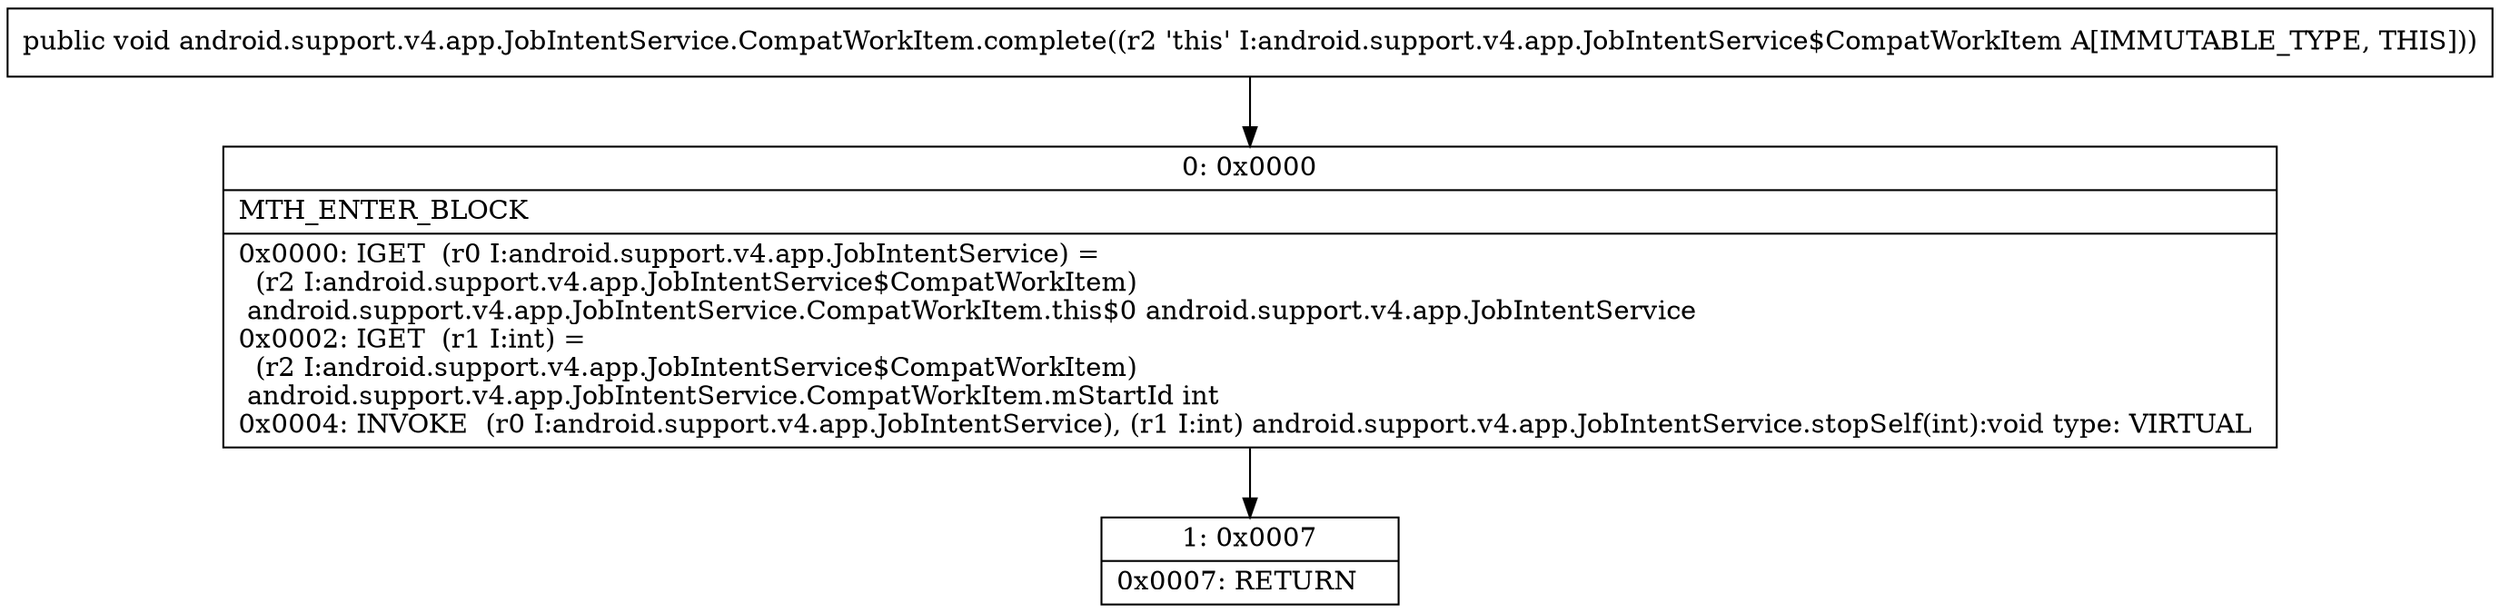 digraph "CFG forandroid.support.v4.app.JobIntentService.CompatWorkItem.complete()V" {
Node_0 [shape=record,label="{0\:\ 0x0000|MTH_ENTER_BLOCK\l|0x0000: IGET  (r0 I:android.support.v4.app.JobIntentService) = \l  (r2 I:android.support.v4.app.JobIntentService$CompatWorkItem)\l android.support.v4.app.JobIntentService.CompatWorkItem.this$0 android.support.v4.app.JobIntentService \l0x0002: IGET  (r1 I:int) = \l  (r2 I:android.support.v4.app.JobIntentService$CompatWorkItem)\l android.support.v4.app.JobIntentService.CompatWorkItem.mStartId int \l0x0004: INVOKE  (r0 I:android.support.v4.app.JobIntentService), (r1 I:int) android.support.v4.app.JobIntentService.stopSelf(int):void type: VIRTUAL \l}"];
Node_1 [shape=record,label="{1\:\ 0x0007|0x0007: RETURN   \l}"];
MethodNode[shape=record,label="{public void android.support.v4.app.JobIntentService.CompatWorkItem.complete((r2 'this' I:android.support.v4.app.JobIntentService$CompatWorkItem A[IMMUTABLE_TYPE, THIS])) }"];
MethodNode -> Node_0;
Node_0 -> Node_1;
}

